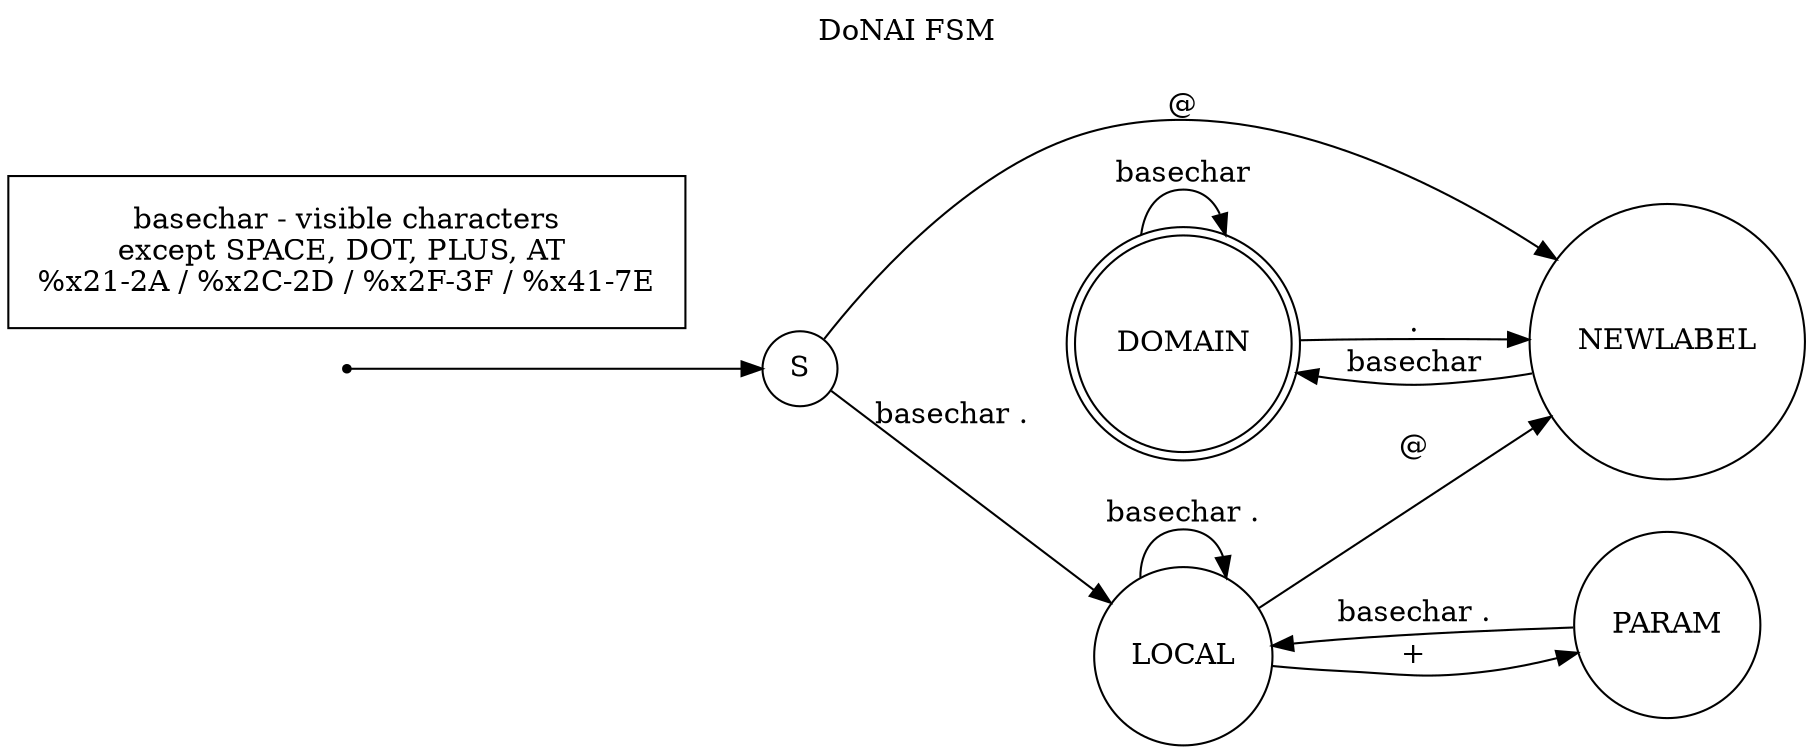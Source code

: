 digraph finite_state_machine {
	rankdir=LR
	node [shape = doublecircle];
		DOMAIN;

	node [shape = point ];
		qi

	node [shape = circle];
		qi	-> S;

		/* local or domain part */
		S	-> LOCAL [ label = "basechar ." ];
		S	-> NEWLABEL [ label = "@" ];

		/* local */
		LOCAL	-> LOCAL [ label = "basechar ." ];
		LOCAL	-> PARAM [ label = "+" ];
		PARAM	-> LOCAL [ label = "basechar ." ];
		LOCAL	-> NEWLABEL [ label = "@" ];

		/* domain */
		DOMAIN	-> NEWLABEL [ label = "." ];
		NEWLABEL	-> DOMAIN [ label = "basechar" ];
		DOMAIN	-> DOMAIN [ label = "basechar" ];

	node[ shape=box, margin="0.2,0.2" ];
		basechar[ label = "basechar - visible characters\nexcept SPACE, DOT, PLUS, AT \n%x21-2A / %x2C-2D / %x2F-3F / %x41-7E" ];

	// title
	labelloc="t";
	label="DoNAI FSM\n\n";
}
